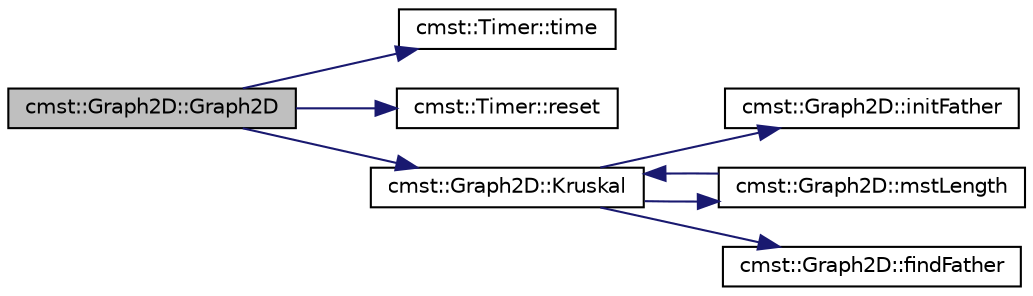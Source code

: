 digraph "cmst::Graph2D::Graph2D"
{
  edge [fontname="Helvetica",fontsize="10",labelfontname="Helvetica",labelfontsize="10"];
  node [fontname="Helvetica",fontsize="10",shape=record];
  rankdir="LR";
  Node1 [label="cmst::Graph2D::Graph2D",height=0.2,width=0.4,color="black", fillcolor="grey75", style="filled", fontcolor="black"];
  Node1 -> Node2 [color="midnightblue",fontsize="10",style="solid",fontname="Helvetica"];
  Node2 [label="cmst::Timer::time",height=0.2,width=0.4,color="black", fillcolor="white", style="filled",URL="$classcmst_1_1_timer.html#af0145067ee61560f2363dc4a1cb552b9"];
  Node1 -> Node3 [color="midnightblue",fontsize="10",style="solid",fontname="Helvetica"];
  Node3 [label="cmst::Timer::reset",height=0.2,width=0.4,color="black", fillcolor="white", style="filled",URL="$classcmst_1_1_timer.html#a8c7011cc646563211b681249df6dd4cf"];
  Node1 -> Node4 [color="midnightblue",fontsize="10",style="solid",fontname="Helvetica"];
  Node4 [label="cmst::Graph2D::Kruskal",height=0.2,width=0.4,color="black", fillcolor="white", style="filled",URL="$classcmst_1_1_graph2_d.html#ac3ce0434f4c42c2ed2b7c7861b32710f"];
  Node4 -> Node5 [color="midnightblue",fontsize="10",style="solid",fontname="Helvetica"];
  Node5 [label="cmst::Graph2D::initFather",height=0.2,width=0.4,color="black", fillcolor="white", style="filled",URL="$classcmst_1_1_graph2_d.html#a5de76dfe02b4a13e0d3fe9a5e7ea7285"];
  Node4 -> Node6 [color="midnightblue",fontsize="10",style="solid",fontname="Helvetica"];
  Node6 [label="cmst::Graph2D::mstLength",height=0.2,width=0.4,color="black", fillcolor="white", style="filled",URL="$classcmst_1_1_graph2_d.html#aea22c23fdbb3b9e91671562cb19730ed"];
  Node6 -> Node4 [color="midnightblue",fontsize="10",style="solid",fontname="Helvetica"];
  Node4 -> Node7 [color="midnightblue",fontsize="10",style="solid",fontname="Helvetica"];
  Node7 [label="cmst::Graph2D::findFather",height=0.2,width=0.4,color="black", fillcolor="white", style="filled",URL="$classcmst_1_1_graph2_d.html#a0b860daa24f288eea5f490e12fcb67e2"];
}
